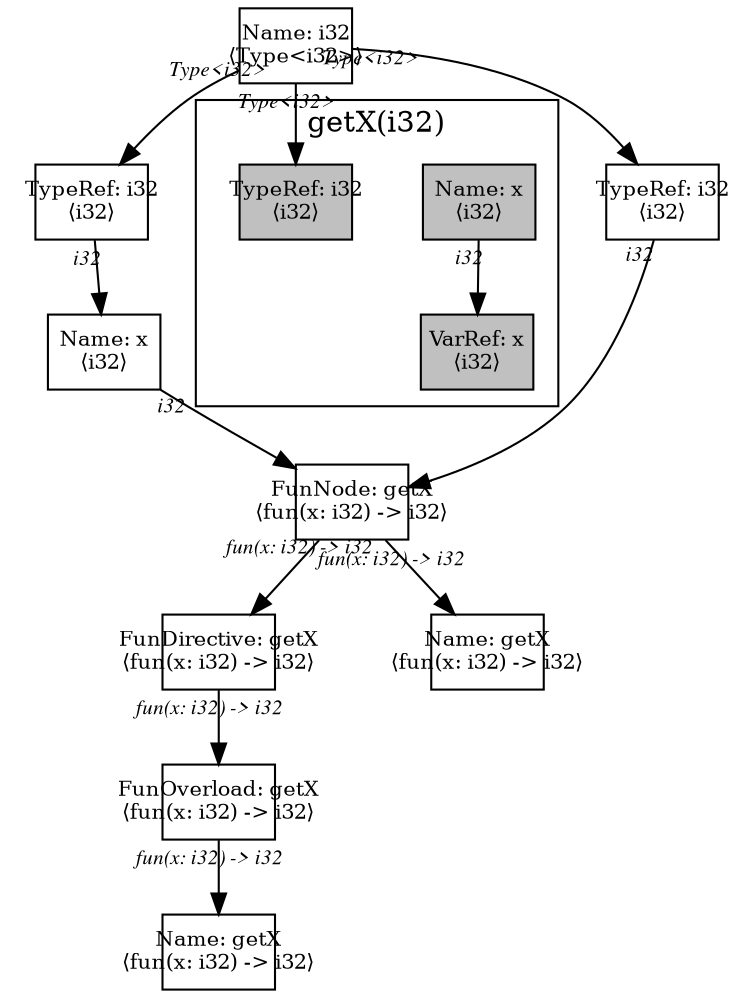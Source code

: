 digraph Document {
  node [shape=box,fixedsize=shape fontsize=10]
  1 [label="Name: i32\n⟨Type<i32>⟩", fillcolor=grey];
  2 [label="FunOverload: getX\n⟨fun(x: i32) -> i32⟩", fillcolor=grey];
  3 [label="FunDirective: getX\n⟨fun(x: i32) -> i32⟩", fillcolor=grey];
  4 [label="FunNode: getX\n⟨fun(x: i32) -> i32⟩", fillcolor=grey];
  5 [label="TypeRef: i32\n⟨i32⟩", fillcolor=grey];
  6 [label="Name: x\n⟨i32⟩", fillcolor=grey];
  7 [label="TypeRef: i32\n⟨i32⟩", fillcolor=grey];
  8 [label="Name: getX\n⟨fun(x: i32) -> i32⟩", fillcolor=grey];
  9 [label="Name: getX\n⟨fun(x: i32) -> i32⟩", fillcolor=grey];
  subgraph cluster0 {
    node [style=filled, fillcolor=grey];
    10 [label="Name: x\n⟨i32⟩", fillcolor=grey];
    11 [label="VarRef: x\n⟨i32⟩", fillcolor=grey];
    12 [label="TypeRef: i32\n⟨i32⟩", fillcolor=grey];
    10 -> 11[taillabel="i32" labeldistance="1" fontname="times  italic" fontsize = 10 color="black" ];
  label = "getX(i32)";
}
  1 -> 5[taillabel="Type<i32>" labeldistance="1" fontname="times  italic" fontsize = 10 color="black" ];
  1 -> 7[taillabel="Type<i32>" labeldistance="1" fontname="times  italic" fontsize = 10 color="black" ];
  1 -> 12[taillabel="Type<i32>" labeldistance="1" fontname="times  italic" fontsize = 10 color="black" ];
  2 -> 9[taillabel="fun(x: i32) -> i32" labeldistance="1" fontname="times  italic" fontsize = 10 color="black" ];
  3 -> 2[taillabel="fun(x: i32) -> i32" labeldistance="1" fontname="times  italic" fontsize = 10 color="black" ];
  4 -> 8[taillabel="fun(x: i32) -> i32" labeldistance="1" fontname="times  italic" fontsize = 10 color="black" ];
  4 -> 3[taillabel="fun(x: i32) -> i32" labeldistance="1" fontname="times  italic" fontsize = 10 color="black" ];
  5 -> 6[taillabel="i32" labeldistance="1" fontname="times  italic" fontsize = 10 color="black" ];
  6 -> 4[taillabel="i32" labeldistance="1" fontname="times  italic" fontsize = 10 color="black" ];
  7 -> 4[taillabel="i32" labeldistance="1" fontname="times  italic" fontsize = 10 color="black" ];
  label="";
}
